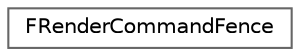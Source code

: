 digraph "Graphical Class Hierarchy"
{
 // INTERACTIVE_SVG=YES
 // LATEX_PDF_SIZE
  bgcolor="transparent";
  edge [fontname=Helvetica,fontsize=10,labelfontname=Helvetica,labelfontsize=10];
  node [fontname=Helvetica,fontsize=10,shape=box,height=0.2,width=0.4];
  rankdir="LR";
  Node0 [id="Node000000",label="FRenderCommandFence",height=0.2,width=0.4,color="grey40", fillcolor="white", style="filled",URL="$d1/d97/classFRenderCommandFence.html",tooltip="Used to track pending rendering commands from the game thread."];
}
